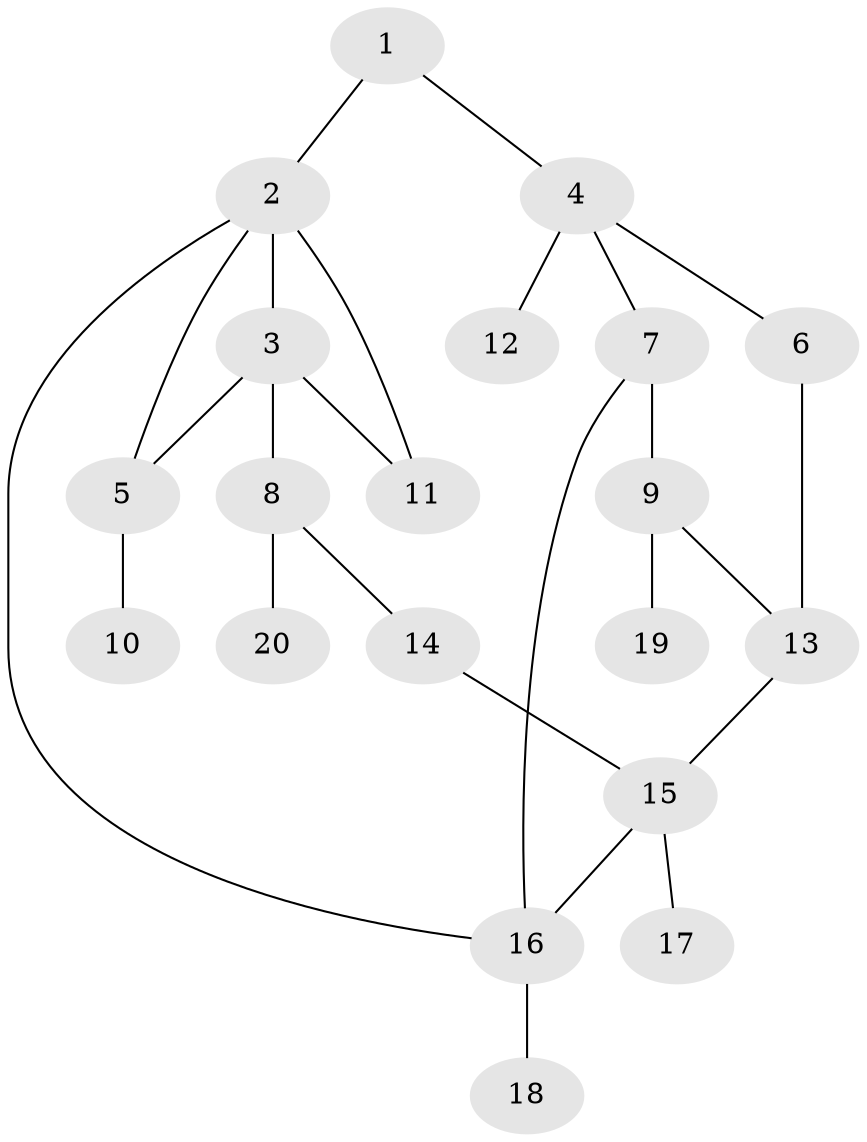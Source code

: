 // Generated by graph-tools (version 1.1) at 2025/46/02/15/25 05:46:28]
// undirected, 20 vertices, 25 edges
graph export_dot {
graph [start="1"]
  node [color=gray90,style=filled];
  1;
  2;
  3;
  4;
  5;
  6;
  7;
  8;
  9;
  10;
  11;
  12;
  13;
  14;
  15;
  16;
  17;
  18;
  19;
  20;
  1 -- 2;
  1 -- 4;
  2 -- 3;
  2 -- 5;
  2 -- 11;
  2 -- 16;
  3 -- 8;
  3 -- 11;
  3 -- 5;
  4 -- 6;
  4 -- 7;
  4 -- 12;
  5 -- 10;
  6 -- 13;
  7 -- 9;
  7 -- 16;
  8 -- 14;
  8 -- 20;
  9 -- 13;
  9 -- 19;
  13 -- 15;
  14 -- 15;
  15 -- 17;
  15 -- 16;
  16 -- 18;
}
